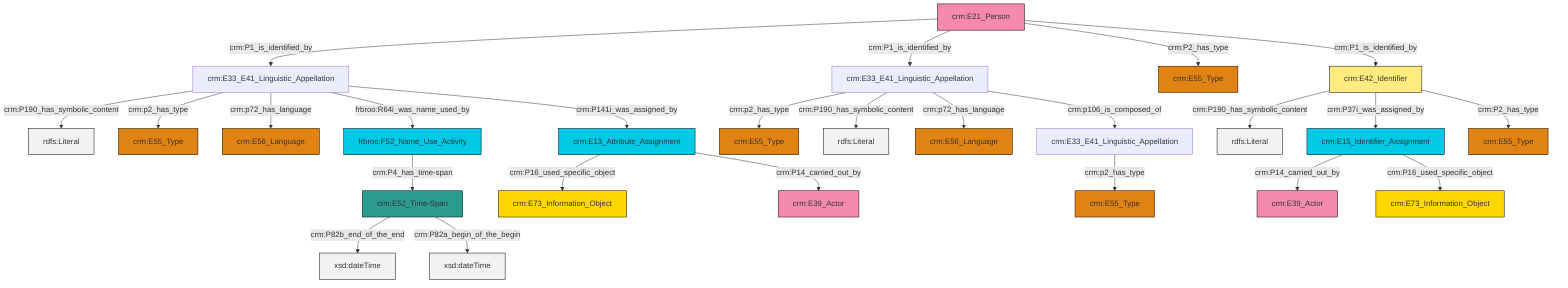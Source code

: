graph TD
classDef Literal fill:#f2f2f2,stroke:#000000;
classDef CRM_Entity fill:#FFFFFF,stroke:#000000;
classDef Temporal_Entity fill:#00C9E6, stroke:#000000;
classDef Type fill:#E18312, stroke:#000000;
classDef Time-Span fill:#2C9C91, stroke:#000000;
classDef Appellation fill:#FFEB7F, stroke:#000000;
classDef Place fill:#008836, stroke:#000000;
classDef Persistent_Item fill:#B266B2, stroke:#000000;
classDef Conceptual_Object fill:#FFD700, stroke:#000000;
classDef Physical_Thing fill:#D2B48C, stroke:#000000;
classDef Actor fill:#f58aad, stroke:#000000;
classDef PC_Classes fill:#4ce600, stroke:#000000;
classDef Multi fill:#cccccc,stroke:#000000;

2["crm:E33_E41_Linguistic_Appellation"]:::Default -->|crm:p2_has_type| 3["crm:E55_Type"]:::Type
6["crm:E13_Attribute_Assignment"]:::Temporal_Entity -->|crm:P16_used_specific_object| 7["crm:E73_Information_Object"]:::Conceptual_Object
2["crm:E33_E41_Linguistic_Appellation"]:::Default -->|crm:P190_has_symbolic_content| 19[rdfs:Literal]:::Literal
17["frbroo:F52_Name_Use_Activity"]:::Temporal_Entity -->|crm:P4_has_time-span| 20["crm:E52_Time-Span"]:::Time-Span
6["crm:E13_Attribute_Assignment"]:::Temporal_Entity -->|crm:P14_carried_out_by| 27["crm:E39_Actor"]:::Actor
28["crm:E21_Person"]:::Actor -->|crm:P1_is_identified_by| 0["crm:E33_E41_Linguistic_Appellation"]:::Default
0["crm:E33_E41_Linguistic_Appellation"]:::Default -->|crm:P190_has_symbolic_content| 29[rdfs:Literal]:::Literal
0["crm:E33_E41_Linguistic_Appellation"]:::Default -->|crm:p2_has_type| 30["crm:E55_Type"]:::Type
0["crm:E33_E41_Linguistic_Appellation"]:::Default -->|crm:p72_has_language| 31["crm:E56_Language"]:::Type
33["crm:E42_Identifier"]:::Appellation -->|crm:P190_has_symbolic_content| 34[rdfs:Literal]:::Literal
2["crm:E33_E41_Linguistic_Appellation"]:::Default -->|crm:p72_has_language| 24["crm:E56_Language"]:::Type
20["crm:E52_Time-Span"]:::Time-Span -->|crm:P82b_end_of_the_end| 36[xsd:dateTime]:::Literal
28["crm:E21_Person"]:::Actor -->|crm:P1_is_identified_by| 2["crm:E33_E41_Linguistic_Appellation"]:::Default
28["crm:E21_Person"]:::Actor -->|crm:P2_has_type| 8["crm:E55_Type"]:::Type
28["crm:E21_Person"]:::Actor -->|crm:P1_is_identified_by| 33["crm:E42_Identifier"]:::Appellation
11["crm:E15_Identifier_Assignment"]:::Temporal_Entity -->|crm:P14_carried_out_by| 38["crm:E39_Actor"]:::Actor
33["crm:E42_Identifier"]:::Appellation -->|crm:P37i_was_assigned_by| 11["crm:E15_Identifier_Assignment"]:::Temporal_Entity
0["crm:E33_E41_Linguistic_Appellation"]:::Default -->|frbroo:R64i_was_name_used_by| 17["frbroo:F52_Name_Use_Activity"]:::Temporal_Entity
11["crm:E15_Identifier_Assignment"]:::Temporal_Entity -->|crm:P16_used_specific_object| 22["crm:E73_Information_Object"]:::Conceptual_Object
0["crm:E33_E41_Linguistic_Appellation"]:::Default -->|crm:P141i_was_assigned_by| 6["crm:E13_Attribute_Assignment"]:::Temporal_Entity
2["crm:E33_E41_Linguistic_Appellation"]:::Default -->|crm:p106_is_composed_of| 4["crm:E33_E41_Linguistic_Appellation"]:::Default
33["crm:E42_Identifier"]:::Appellation -->|crm:P2_has_type| 15["crm:E55_Type"]:::Type
20["crm:E52_Time-Span"]:::Time-Span -->|crm:P82a_begin_of_the_begin| 45[xsd:dateTime]:::Literal
4["crm:E33_E41_Linguistic_Appellation"]:::Default -->|crm:p2_has_type| 13["crm:E55_Type"]:::Type